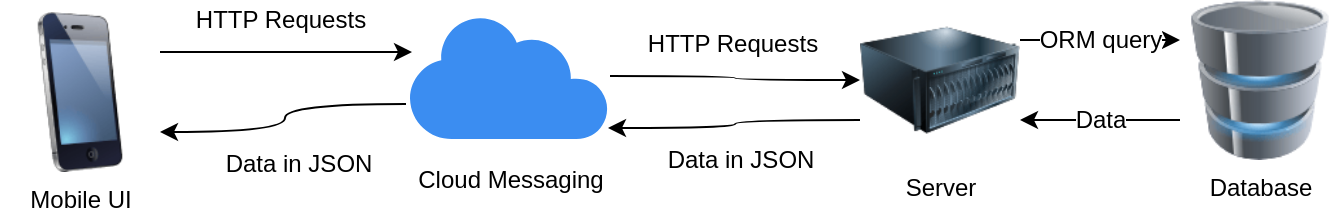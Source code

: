 <mxfile version="10.6.5" type="github"><diagram id="nZnsCI0kUtWa5QPo1U5-" name="Page-1"><mxGraphModel dx="1394" dy="747" grid="1" gridSize="10" guides="1" tooltips="1" connect="1" arrows="1" fold="1" page="1" pageScale="1" pageWidth="827" pageHeight="1169" math="0" shadow="0"><root><mxCell id="0"/><mxCell id="1" parent="0"/><mxCell id="bAWYv9DuXUHSMhvf6yyN-22" style="edgeStyle=orthogonalEdgeStyle;curved=1;orthogonalLoop=1;jettySize=auto;html=1;exitX=0;exitY=0.75;exitDx=0;exitDy=0;entryX=1;entryY=0.75;entryDx=0;entryDy=0;" parent="1" source="bAWYv9DuXUHSMhvf6yyN-1" target="bAWYv9DuXUHSMhvf6yyN-2" edge="1"><mxGeometry relative="1" as="geometry"/></mxCell><mxCell id="bAWYv9DuXUHSMhvf6yyN-23" value="Data" style="text;html=1;resizable=0;points=[];align=center;verticalAlign=middle;labelBackgroundColor=#ffffff;" parent="bAWYv9DuXUHSMhvf6yyN-22" vertex="1" connectable="0"><mxGeometry x="-0.25" relative="1" as="geometry"><mxPoint x="-10" as="offset"/></mxGeometry></mxCell><mxCell id="bAWYv9DuXUHSMhvf6yyN-1" value="Database" style="image;html=1;labelBackgroundColor=#ffffff;image=img/lib/clip_art/computers/Database_128x128.png" parent="1" vertex="1"><mxGeometry x="720" y="230" width="80" height="80" as="geometry"/></mxCell><mxCell id="bAWYv9DuXUHSMhvf6yyN-16" style="edgeStyle=orthogonalEdgeStyle;curved=1;orthogonalLoop=1;jettySize=auto;html=1;exitX=0;exitY=0.75;exitDx=0;exitDy=0;entryX=0.99;entryY=0.906;entryDx=0;entryDy=0;entryPerimeter=0;" parent="1" source="bAWYv9DuXUHSMhvf6yyN-2" target="bAWYv9DuXUHSMhvf6yyN-6" edge="1"><mxGeometry relative="1" as="geometry"/></mxCell><mxCell id="bAWYv9DuXUHSMhvf6yyN-17" value="Data in JSON" style="text;html=1;resizable=0;points=[];align=center;verticalAlign=middle;labelBackgroundColor=#ffffff;" parent="bAWYv9DuXUHSMhvf6yyN-16" vertex="1" connectable="0"><mxGeometry x="0.277" y="1" relative="1" as="geometry"><mxPoint x="19" y="15" as="offset"/></mxGeometry></mxCell><mxCell id="bAWYv9DuXUHSMhvf6yyN-20" style="edgeStyle=orthogonalEdgeStyle;curved=1;orthogonalLoop=1;jettySize=auto;html=1;exitX=1;exitY=0.25;exitDx=0;exitDy=0;entryX=0;entryY=0.25;entryDx=0;entryDy=0;" parent="1" source="bAWYv9DuXUHSMhvf6yyN-2" target="bAWYv9DuXUHSMhvf6yyN-1" edge="1"><mxGeometry relative="1" as="geometry"/></mxCell><mxCell id="bAWYv9DuXUHSMhvf6yyN-21" value="ORM query" style="text;html=1;resizable=0;points=[];align=center;verticalAlign=middle;labelBackgroundColor=#ffffff;" parent="bAWYv9DuXUHSMhvf6yyN-20" vertex="1" connectable="0"><mxGeometry x="-0.25" y="1" relative="1" as="geometry"><mxPoint x="10" y="1" as="offset"/></mxGeometry></mxCell><mxCell id="bAWYv9DuXUHSMhvf6yyN-2" value="Server" style="image;html=1;labelBackgroundColor=#ffffff;image=img/lib/clip_art/computers/Server_128x128.png" parent="1" vertex="1"><mxGeometry x="560" y="230" width="80" height="80" as="geometry"/></mxCell><mxCell id="bAWYv9DuXUHSMhvf6yyN-11" style="edgeStyle=orthogonalEdgeStyle;curved=1;orthogonalLoop=1;jettySize=auto;html=1;exitX=1;exitY=0.25;exitDx=0;exitDy=0;entryX=0.01;entryY=0.313;entryDx=0;entryDy=0;entryPerimeter=0;" parent="1" source="bAWYv9DuXUHSMhvf6yyN-4" target="bAWYv9DuXUHSMhvf6yyN-6" edge="1"><mxGeometry relative="1" as="geometry"/></mxCell><mxCell id="bAWYv9DuXUHSMhvf6yyN-13" value="HTTP Requests" style="text;html=1;resizable=0;points=[];align=center;verticalAlign=middle;labelBackgroundColor=#ffffff;" parent="bAWYv9DuXUHSMhvf6yyN-11" vertex="1" connectable="0"><mxGeometry x="-0.206" y="2" relative="1" as="geometry"><mxPoint x="10" y="-14" as="offset"/></mxGeometry></mxCell><mxCell id="bAWYv9DuXUHSMhvf6yyN-4" value="Mobile UI" style="image;html=1;labelBackgroundColor=#ffffff;image=img/lib/clip_art/telecommunication/iPhone_128x128.png" parent="1" vertex="1"><mxGeometry x="130" y="236" width="80" height="80" as="geometry"/></mxCell><mxCell id="bAWYv9DuXUHSMhvf6yyN-8" value="" style="group" parent="1" vertex="1" connectable="0"><mxGeometry x="330" y="236" width="110" height="94" as="geometry"/></mxCell><mxCell id="bAWYv9DuXUHSMhvf6yyN-6" value="" style="pointerEvents=1;html=1;aspect=fixed;strokeColor=none;shadow=0;align=center;verticalAlign=top;fillColor=#3B8DF1;shape=mxgraph.gcp2.cloud_messaging" parent="bAWYv9DuXUHSMhvf6yyN-8" vertex="1"><mxGeometry x="5" width="100" height="64" as="geometry"/></mxCell><mxCell id="bAWYv9DuXUHSMhvf6yyN-7" value="&lt;div style=&quot;text-align: center&quot;&gt;&lt;span&gt;Cloud Messaging&lt;/span&gt;&lt;/div&gt;" style="text;html=1;resizable=0;points=[];autosize=1;align=center;verticalAlign=top;spacingTop=-4;" parent="bAWYv9DuXUHSMhvf6yyN-8" vertex="1"><mxGeometry y="74" width="110" height="20" as="geometry"/></mxCell><mxCell id="bAWYv9DuXUHSMhvf6yyN-14" style="edgeStyle=orthogonalEdgeStyle;curved=1;orthogonalLoop=1;jettySize=auto;html=1;entryX=0;entryY=0.5;entryDx=0;entryDy=0;" parent="1" source="bAWYv9DuXUHSMhvf6yyN-6" target="bAWYv9DuXUHSMhvf6yyN-2" edge="1"><mxGeometry relative="1" as="geometry"><mxPoint x="450" y="200" as="sourcePoint"/><mxPoint x="576" y="200" as="targetPoint"/></mxGeometry></mxCell><mxCell id="bAWYv9DuXUHSMhvf6yyN-15" value="HTTP Requests" style="text;html=1;resizable=0;points=[];align=center;verticalAlign=middle;labelBackgroundColor=#ffffff;" parent="bAWYv9DuXUHSMhvf6yyN-14" vertex="1" connectable="0"><mxGeometry x="-0.206" y="2" relative="1" as="geometry"><mxPoint x="10" y="-14" as="offset"/></mxGeometry></mxCell><mxCell id="bAWYv9DuXUHSMhvf6yyN-18" style="edgeStyle=orthogonalEdgeStyle;curved=1;orthogonalLoop=1;jettySize=auto;html=1;exitX=-0.02;exitY=0.719;exitDx=0;exitDy=0;entryX=1;entryY=0.75;entryDx=0;entryDy=0;exitPerimeter=0;" parent="1" source="bAWYv9DuXUHSMhvf6yyN-6" target="bAWYv9DuXUHSMhvf6yyN-4" edge="1"><mxGeometry relative="1" as="geometry"><mxPoint x="398" y="386" as="sourcePoint"/><mxPoint x="272" y="390" as="targetPoint"/></mxGeometry></mxCell><mxCell id="bAWYv9DuXUHSMhvf6yyN-19" value="Data in JSON" style="text;html=1;resizable=0;points=[];align=center;verticalAlign=middle;labelBackgroundColor=#ffffff;" parent="bAWYv9DuXUHSMhvf6yyN-18" vertex="1" connectable="0"><mxGeometry x="0.277" y="1" relative="1" as="geometry"><mxPoint x="19" y="15" as="offset"/></mxGeometry></mxCell></root></mxGraphModel></diagram></mxfile>